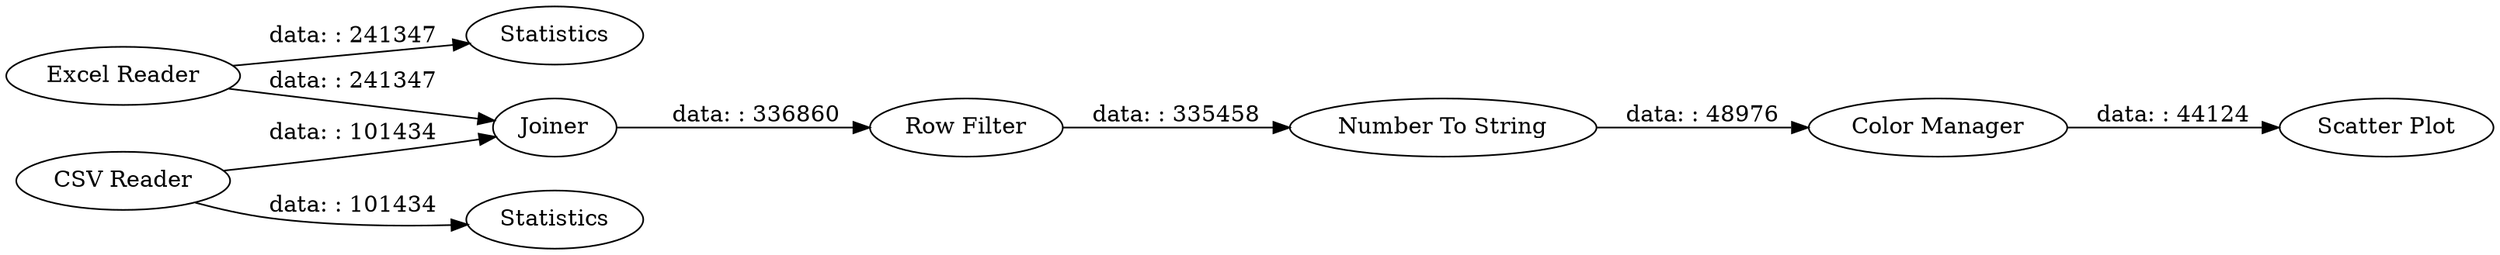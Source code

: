 digraph {
	"2636768516601604165_4" [label=Statistics]
	"2636768516601604165_3" [label="CSV Reader"]
	"2636768516601604165_10" [label="Color Manager"]
	"2636768516601604165_2" [label="Excel Reader"]
	"2636768516601604165_7" [label="Row Filter"]
	"2636768516601604165_6" [label=Joiner]
	"2636768516601604165_9" [label="Scatter Plot"]
	"2636768516601604165_5" [label=Statistics]
	"2636768516601604165_8" [label="Number To String"]
	"2636768516601604165_7" -> "2636768516601604165_8" [label="data: : 335458"]
	"2636768516601604165_10" -> "2636768516601604165_9" [label="data: : 44124"]
	"2636768516601604165_2" -> "2636768516601604165_4" [label="data: : 241347"]
	"2636768516601604165_6" -> "2636768516601604165_7" [label="data: : 336860"]
	"2636768516601604165_2" -> "2636768516601604165_6" [label="data: : 241347"]
	"2636768516601604165_8" -> "2636768516601604165_10" [label="data: : 48976"]
	"2636768516601604165_3" -> "2636768516601604165_5" [label="data: : 101434"]
	"2636768516601604165_3" -> "2636768516601604165_6" [label="data: : 101434"]
	rankdir=LR
}
